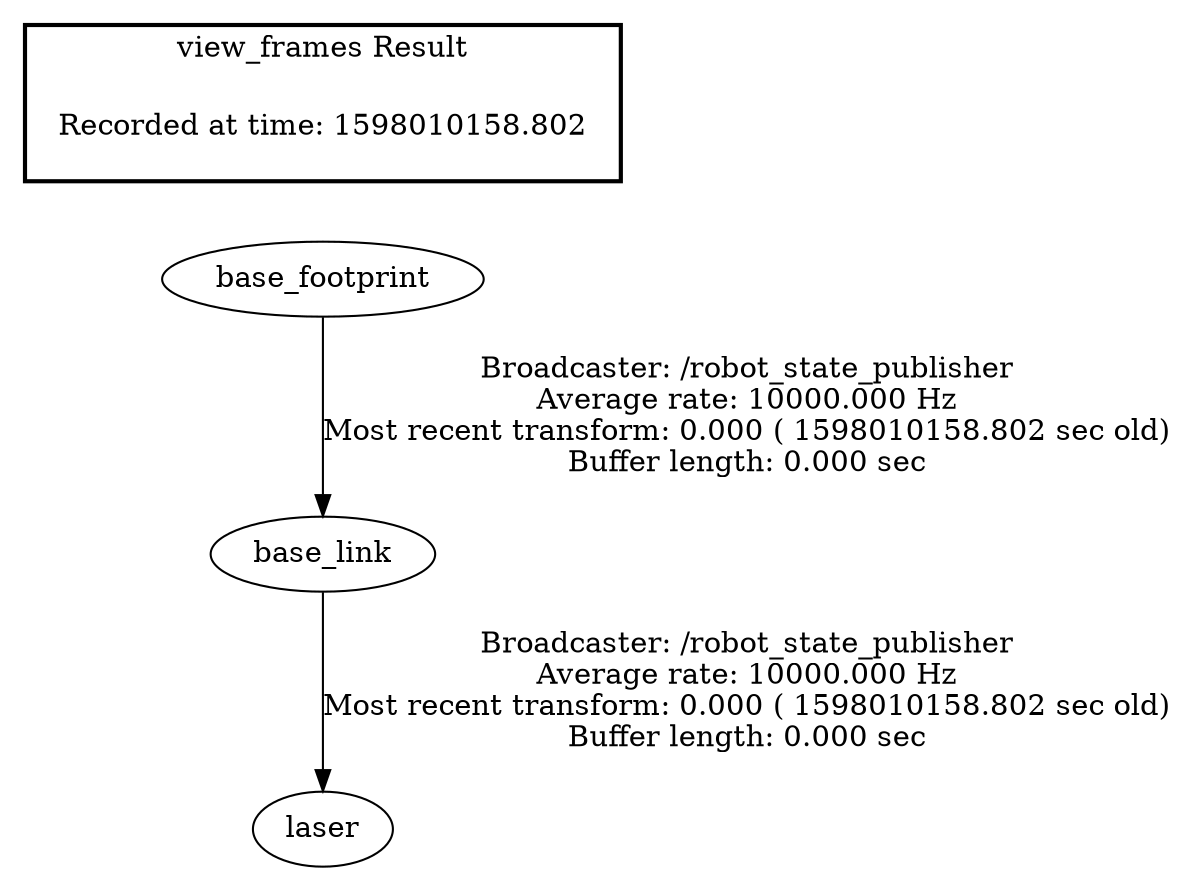 digraph G {
"base_footprint" -> "base_link"[label="Broadcaster: /robot_state_publisher\nAverage rate: 10000.000 Hz\nMost recent transform: 0.000 ( 1598010158.802 sec old)\nBuffer length: 0.000 sec\n"];
"base_link" -> "laser"[label="Broadcaster: /robot_state_publisher\nAverage rate: 10000.000 Hz\nMost recent transform: 0.000 ( 1598010158.802 sec old)\nBuffer length: 0.000 sec\n"];
edge [style=invis];
 subgraph cluster_legend { style=bold; color=black; label ="view_frames Result";
"Recorded at time: 1598010158.802"[ shape=plaintext ] ;
 }->"base_footprint";
}